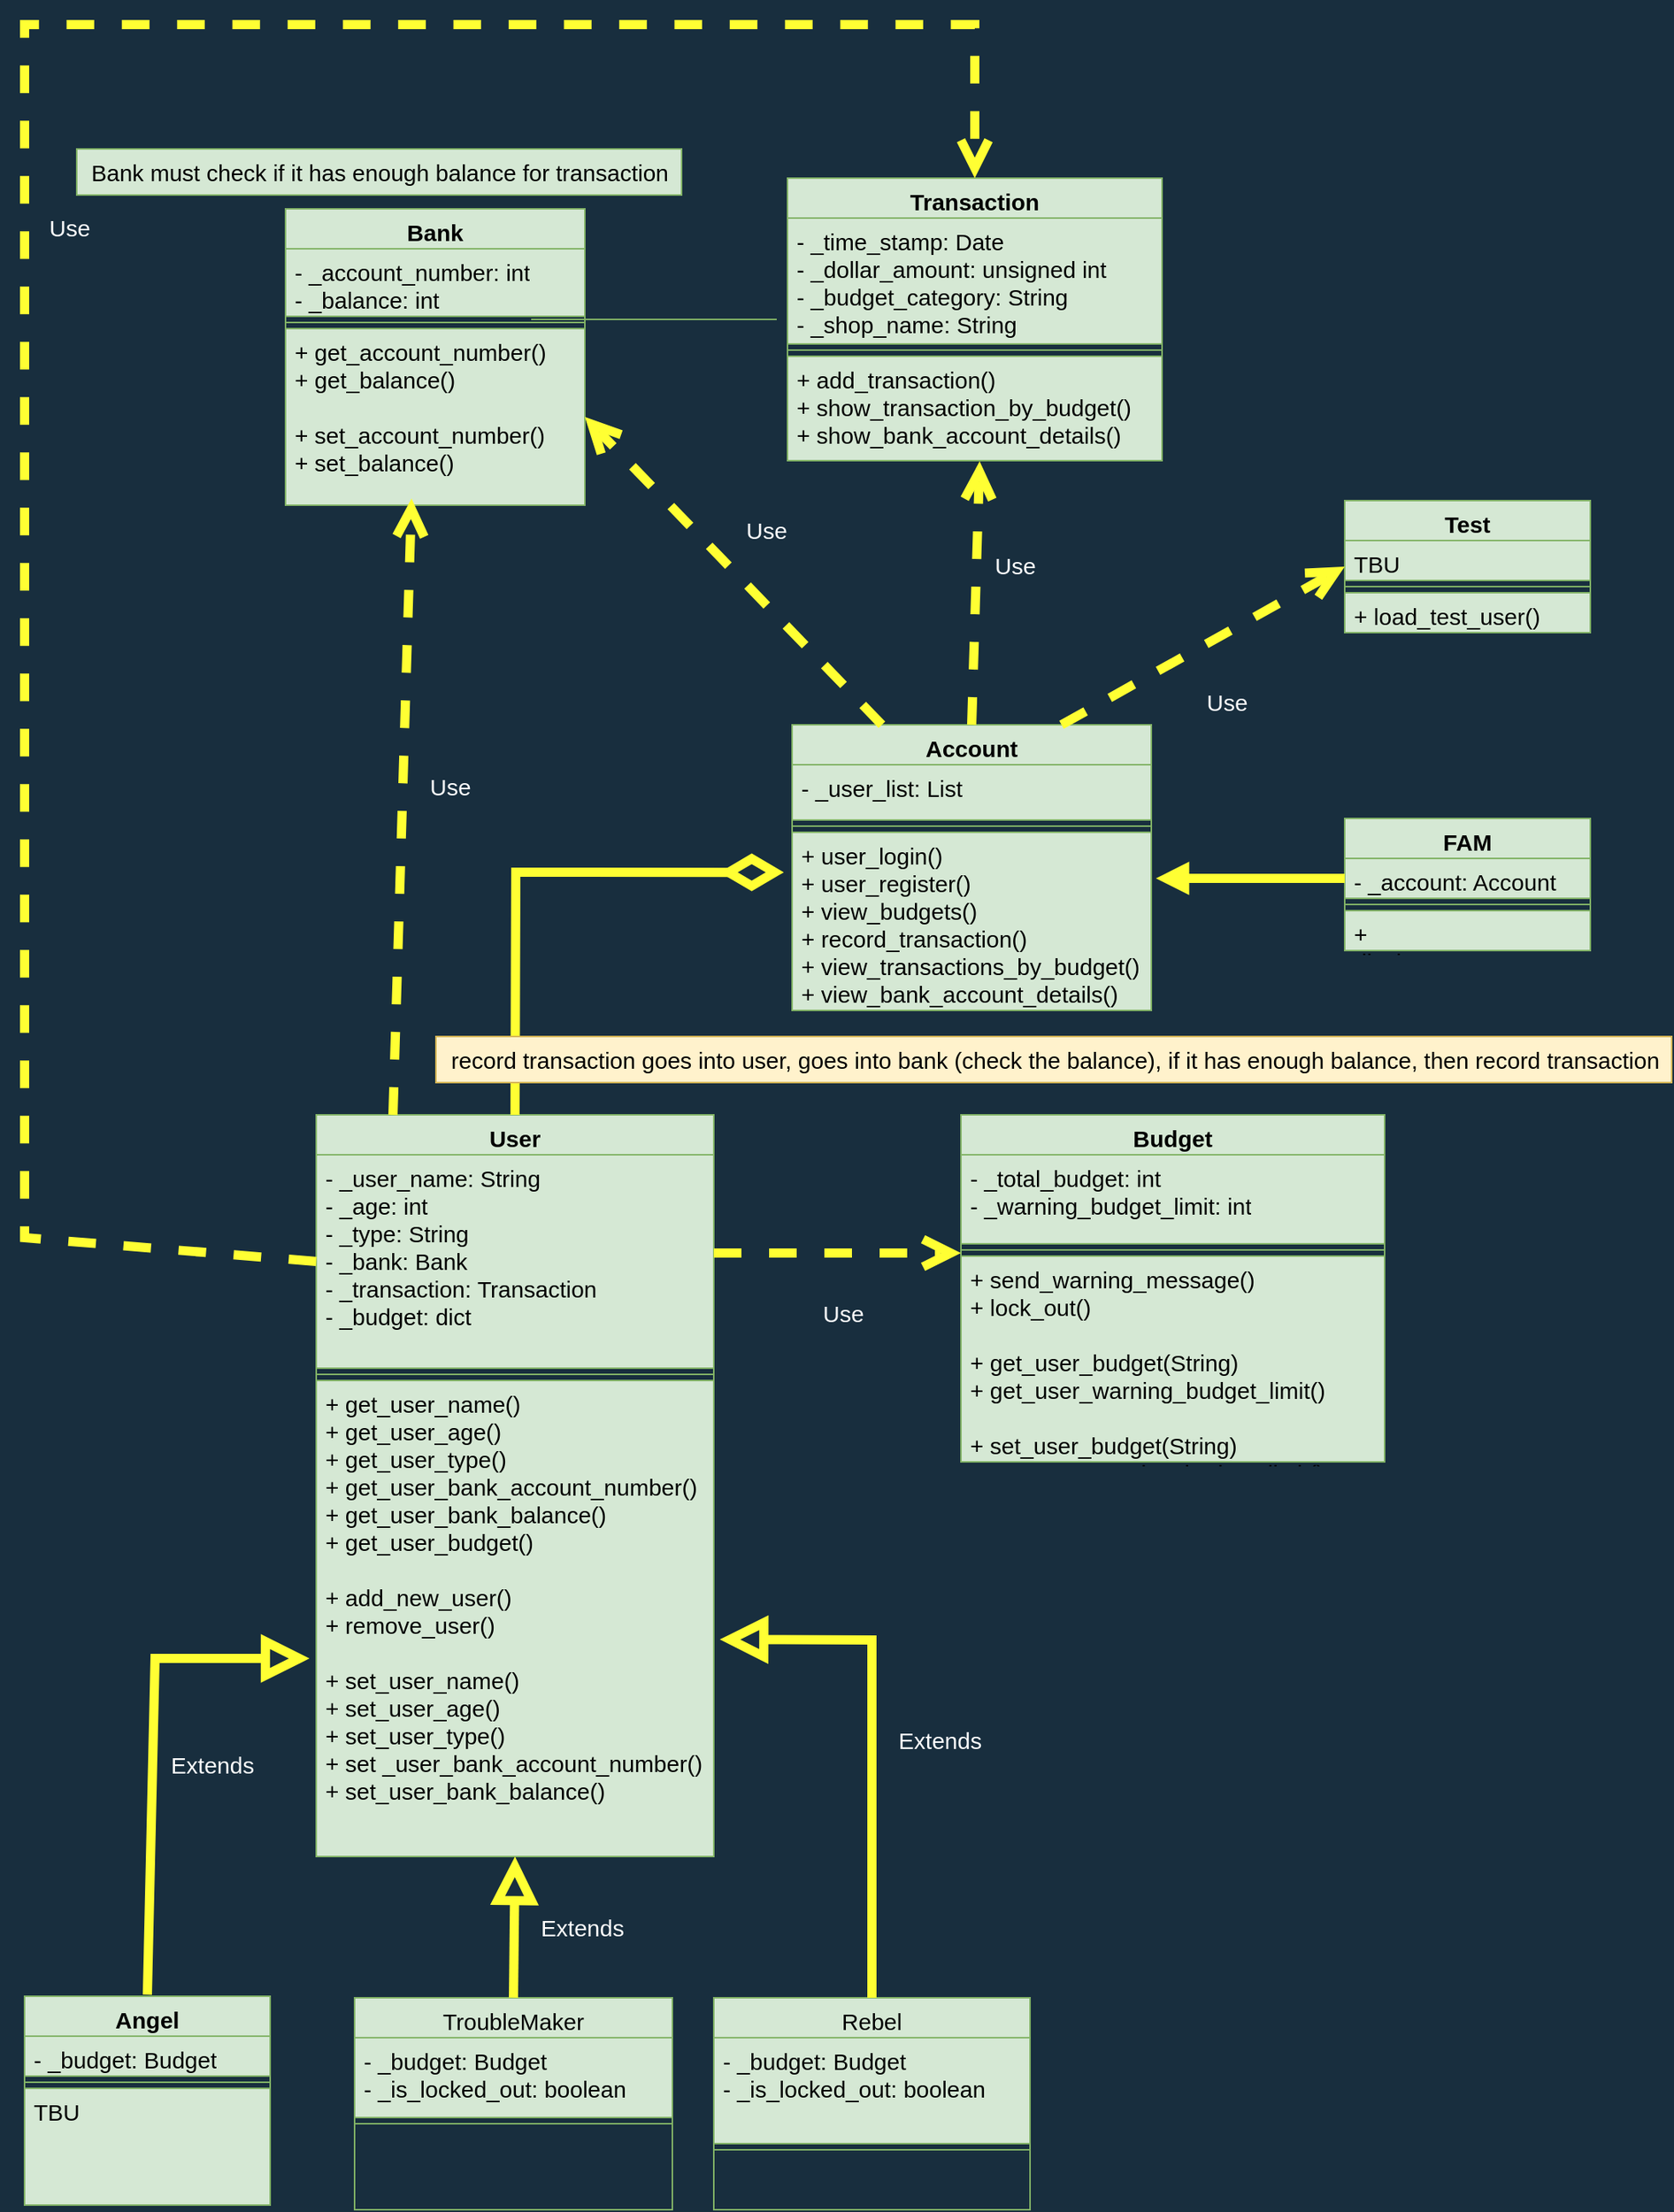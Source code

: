 <mxfile version="20.5.3" type="embed"><diagram name="페이지-1" id="A44BbUMmwWd1O3oi5qYL"><mxGraphModel dx="1566" dy="1291" grid="0" gridSize="10" guides="1" tooltips="1" connect="1" arrows="1" fold="1" page="0" pageScale="1" pageWidth="827" pageHeight="1169" background="#182E3E" math="0" shadow="0"><root><mxCell id="0"/><mxCell id="1" parent="0"/><mxCell id="21" value="TroubleMaker" style="swimlane;fontStyle=0;align=center;verticalAlign=top;childLayout=stackLayout;horizontal=1;startSize=26;horizontalStack=0;resizeParent=1;resizeLast=0;collapsible=1;marginBottom=0;rounded=0;shadow=0;strokeWidth=1;fontFamily=Helvetica;labelBackgroundColor=none;fillColor=#d5e8d4;strokeColor=#82b366;fontSize=15;whiteSpace=wrap;" parent="1" vertex="1"><mxGeometry x="775" y="614.97" width="207" height="138" as="geometry"><mxRectangle x="130" y="380" width="160" height="26" as="alternateBounds"/></mxGeometry></mxCell><mxCell id="22" value="- _budget: Budget&#10;- _is_locked_out: boolean" style="text;align=left;verticalAlign=top;spacingLeft=4;spacingRight=4;overflow=hidden;rotatable=0;points=[[0,0.5],[1,0.5]];portConstraint=eastwest;fillColor=#d5e8d4;strokeColor=#82b366;fontSize=15;whiteSpace=wrap;" parent="21" vertex="1"><mxGeometry y="26" width="207" height="52" as="geometry"/></mxCell><mxCell id="23" value="" style="line;html=1;strokeWidth=1;align=left;verticalAlign=middle;spacingTop=-1;spacingLeft=3;spacingRight=3;rotatable=0;labelPosition=right;points=[];portConstraint=eastwest;fillColor=#d5e8d4;strokeColor=#82b366;fontSize=15;whiteSpace=wrap;" parent="21" vertex="1"><mxGeometry y="78" width="207" height="8" as="geometry"/></mxCell><mxCell id="24" value="Rebel" style="swimlane;fontStyle=0;align=center;verticalAlign=top;childLayout=stackLayout;horizontal=1;startSize=26;horizontalStack=0;resizeParent=1;resizeLast=0;collapsible=1;marginBottom=0;rounded=0;shadow=0;strokeWidth=1;fontFamily=Helvetica;labelBackgroundColor=none;fillColor=#d5e8d4;strokeColor=#82b366;fontSize=15;whiteSpace=wrap;" parent="1" vertex="1"><mxGeometry x="1009" y="614.97" width="206" height="138" as="geometry"><mxRectangle x="130" y="380" width="160" height="26" as="alternateBounds"/></mxGeometry></mxCell><mxCell id="25" value="- _budget: Budget&#10;- _is_locked_out: boolean" style="text;align=left;verticalAlign=top;spacingLeft=4;spacingRight=4;overflow=hidden;rotatable=0;points=[[0,0.5],[1,0.5]];portConstraint=eastwest;fillColor=#d5e8d4;strokeColor=#82b366;fontSize=15;whiteSpace=wrap;" parent="24" vertex="1"><mxGeometry y="26" width="206" height="69" as="geometry"/></mxCell><mxCell id="26" value="" style="line;html=1;strokeWidth=1;align=left;verticalAlign=middle;spacingTop=-1;spacingLeft=3;spacingRight=3;rotatable=0;labelPosition=right;points=[];portConstraint=eastwest;fillColor=#d5e8d4;strokeColor=#82b366;fontSize=15;whiteSpace=wrap;" parent="24" vertex="1"><mxGeometry y="95" width="206" height="8" as="geometry"/></mxCell><mxCell id="27" value="Account&#10;" style="swimlane;fontStyle=1;align=center;verticalAlign=top;childLayout=stackLayout;horizontal=1;startSize=26;horizontalStack=0;resizeParent=1;resizeParentMax=0;resizeLast=0;collapsible=1;marginBottom=0;fontFamily=Helvetica;labelBackgroundColor=none;fillColor=#d5e8d4;strokeColor=#82b366;fontSize=15;whiteSpace=wrap;" parent="1" vertex="1"><mxGeometry x="1060" y="-214" width="234" height="186" as="geometry"/></mxCell><mxCell id="28" value="- _user_list: List&#10;" style="text;align=left;verticalAlign=top;spacingLeft=4;spacingRight=4;overflow=hidden;rotatable=0;points=[[0,0.5],[1,0.5]];portConstraint=eastwest;fillColor=#d5e8d4;strokeColor=#82b366;fontSize=15;whiteSpace=wrap;" parent="27" vertex="1"><mxGeometry y="26" width="234" height="36" as="geometry"/></mxCell><mxCell id="29" value="" style="line;strokeWidth=1;align=left;verticalAlign=middle;spacingTop=-1;spacingLeft=3;spacingRight=3;rotatable=0;labelPosition=right;points=[];portConstraint=eastwest;fillColor=#d5e8d4;strokeColor=#82b366;fontSize=15;whiteSpace=wrap;" parent="27" vertex="1"><mxGeometry y="62" width="234" height="8" as="geometry"/></mxCell><mxCell id="30" value="+ user_login()&#10;+ user_register()&#10;+ view_budgets()&#10;+ record_transaction()&#10;+ view_transactions_by_budget()&#10;+ view_bank_account_details()" style="text;align=left;verticalAlign=top;spacingLeft=4;spacingRight=4;overflow=hidden;rotatable=0;points=[[0,0.5],[1,0.5]];portConstraint=eastwest;fillColor=#d5e8d4;strokeColor=#82b366;fontSize=15;whiteSpace=wrap;" parent="27" vertex="1"><mxGeometry y="70" width="234" height="116" as="geometry"/></mxCell><mxCell id="31" value="User" style="swimlane;fontStyle=1;align=center;verticalAlign=top;childLayout=stackLayout;horizontal=1;startSize=26;horizontalStack=0;resizeParent=1;resizeParentMax=0;resizeLast=0;collapsible=1;marginBottom=0;fontFamily=Helvetica;labelBackgroundColor=none;fillColor=#d5e8d4;strokeColor=#82b366;fontSize=15;whiteSpace=wrap;" parent="1" vertex="1"><mxGeometry x="750" y="40" width="259" height="483" as="geometry"/></mxCell><mxCell id="32" value="- _user_name: String&#10;- _age: int&#10;- _type: String&#10;- _bank: Bank&#10;- _transaction: Transaction&#10;- _budget: dict" style="text;align=left;verticalAlign=top;spacingLeft=4;spacingRight=4;overflow=hidden;rotatable=0;points=[[0,0.5],[1,0.5]];portConstraint=eastwest;fillColor=#d5e8d4;strokeColor=#82b366;fontSize=15;whiteSpace=wrap;" parent="31" vertex="1"><mxGeometry y="26" width="259" height="139" as="geometry"/></mxCell><mxCell id="33" value="" style="line;strokeWidth=1;align=left;verticalAlign=middle;spacingTop=-1;spacingLeft=3;spacingRight=3;rotatable=0;labelPosition=right;points=[];portConstraint=eastwest;fillColor=#d5e8d4;strokeColor=#82b366;fontSize=15;whiteSpace=wrap;" parent="31" vertex="1"><mxGeometry y="165" width="259" height="8" as="geometry"/></mxCell><mxCell id="34" value="+ get_user_name()&#10;+ get_user_age() &#10;+ get_user_type()&#10;+ get_user_bank_account_number()&#10;+ get_user_bank_balance()&#10;+ get_user_budget()&#10;&#10;+ add_new_user()&#10;+ remove_user()&#10;&#10;+ set_user_name()&#10;+ set_user_age() &#10;+ set_user_type()&#10;+ set _user_bank_account_number()&#10;+ set_user_bank_balance()" style="text;align=left;verticalAlign=top;spacingLeft=4;spacingRight=4;overflow=hidden;rotatable=0;points=[[0,0.5],[1,0.5]];portConstraint=eastwest;fillColor=#d5e8d4;strokeColor=#82b366;fontSize=15;whiteSpace=wrap;" parent="31" vertex="1"><mxGeometry y="173" width="259" height="310" as="geometry"/></mxCell><mxCell id="35" value="Budget" style="swimlane;fontStyle=1;align=center;verticalAlign=top;childLayout=stackLayout;horizontal=1;startSize=26;horizontalStack=0;resizeParent=1;resizeParentMax=0;resizeLast=0;collapsible=1;marginBottom=0;fontFamily=Helvetica;labelBackgroundColor=none;fillColor=#d5e8d4;strokeColor=#82b366;fontSize=15;whiteSpace=wrap;" parent="1" vertex="1"><mxGeometry x="1170" y="40" width="276" height="226" as="geometry"/></mxCell><mxCell id="36" value="- _total_budget: int&#10;- _warning_budget_limit: int" style="text;align=left;verticalAlign=top;spacingLeft=4;spacingRight=4;overflow=hidden;rotatable=0;points=[[0,0.5],[1,0.5]];portConstraint=eastwest;fillColor=#d5e8d4;strokeColor=#82b366;fontSize=15;whiteSpace=wrap;" parent="35" vertex="1"><mxGeometry y="26" width="276" height="58" as="geometry"/></mxCell><mxCell id="37" value="" style="line;strokeWidth=1;align=left;verticalAlign=middle;spacingTop=-1;spacingLeft=3;spacingRight=3;rotatable=0;labelPosition=right;points=[];portConstraint=eastwest;fillColor=#d5e8d4;strokeColor=#82b366;fontSize=15;whiteSpace=wrap;" parent="35" vertex="1"><mxGeometry y="84" width="276" height="8" as="geometry"/></mxCell><mxCell id="38" value="+ send_warning_message()&#10;+ lock_out()&#10;&#10;+ get_user_budget(String)&#10;+ get_user_warning_budget_limit()&#10;&#10;+ set_user_budget(String)&#10;+ set_user_warning_budget_limit()" style="text;align=left;verticalAlign=top;spacingLeft=4;spacingRight=4;overflow=hidden;rotatable=0;points=[[0,0.5],[1,0.5]];portConstraint=eastwest;fillColor=#d5e8d4;strokeColor=#82b366;fontSize=15;whiteSpace=wrap;" parent="35" vertex="1"><mxGeometry y="92" width="276" height="134" as="geometry"/></mxCell><mxCell id="39" value="FAM" style="swimlane;fontStyle=1;align=center;verticalAlign=top;childLayout=stackLayout;horizontal=1;startSize=26;horizontalStack=0;resizeParent=1;resizeParentMax=0;resizeLast=0;collapsible=1;marginBottom=0;fontFamily=Helvetica;labelBackgroundColor=none;fillColor=#d5e8d4;strokeColor=#82b366;fontSize=15;whiteSpace=wrap;" parent="1" vertex="1"><mxGeometry x="1420" y="-152.97" width="160" height="86" as="geometry"/></mxCell><mxCell id="40" value="- _account: Account" style="text;align=left;verticalAlign=top;spacingLeft=4;spacingRight=4;overflow=hidden;rotatable=0;points=[[0,0.5],[1,0.5]];portConstraint=eastwest;fillColor=#d5e8d4;strokeColor=#82b366;fontSize=15;whiteSpace=wrap;" parent="39" vertex="1"><mxGeometry y="26" width="160" height="26" as="geometry"/></mxCell><mxCell id="41" value="" style="line;strokeWidth=1;align=left;verticalAlign=middle;spacingTop=-1;spacingLeft=3;spacingRight=3;rotatable=0;labelPosition=right;points=[];portConstraint=eastwest;fillColor=#d5e8d4;strokeColor=#82b366;fontSize=15;whiteSpace=wrap;" parent="39" vertex="1"><mxGeometry y="52" width="160" height="8" as="geometry"/></mxCell><mxCell id="42" value="+ display_account_menu()" style="text;align=left;verticalAlign=top;spacingLeft=4;spacingRight=4;overflow=hidden;rotatable=0;points=[[0,0.5],[1,0.5]];portConstraint=eastwest;fillColor=#d5e8d4;strokeColor=#82b366;fontSize=15;whiteSpace=wrap;" parent="39" vertex="1"><mxGeometry y="60" width="160" height="26" as="geometry"/></mxCell><mxCell id="43" value="" style="endArrow=diamondThin;endFill=0;endSize=24;html=1;rounded=0;exitX=0.5;exitY=0;exitDx=0;exitDy=0;entryX=-0.023;entryY=0.225;entryDx=0;entryDy=0;entryPerimeter=0;fontFamily=Helvetica;fontColor=#FFFFFF;labelBackgroundColor=none;fillColor=#d5e8d4;strokeColor=#FFFF33;strokeWidth=6;fontSize=15;" parent="1" source="31" target="30" edge="1"><mxGeometry width="160" relative="1" as="geometry"><mxPoint x="870" y="-10" as="sourcePoint"/><mxPoint x="1030" y="-10" as="targetPoint"/><Array as="points"><mxPoint x="880" y="-118"/></Array></mxGeometry></mxCell><mxCell id="44" value="" style="html=1;verticalAlign=bottom;endArrow=block;rounded=0;exitX=0;exitY=0.5;exitDx=0;exitDy=0;fontFamily=Helvetica;fontColor=#FFFFFF;labelBackgroundColor=none;fillColor=#d5e8d4;strokeColor=#FFFF33;strokeWidth=6;fontSize=15;" parent="1" source="40" edge="1"><mxGeometry y="10" width="80" relative="1" as="geometry"><mxPoint x="1320" y="-90" as="sourcePoint"/><mxPoint x="1297" y="-114" as="targetPoint"/><mxPoint as="offset"/></mxGeometry></mxCell><mxCell id="45" value="Extends" style="endArrow=block;endSize=16;endFill=0;html=1;rounded=0;entryX=1.015;entryY=0.544;entryDx=0;entryDy=0;entryPerimeter=0;exitX=0.5;exitY=0;exitDx=0;exitDy=0;fontFamily=Helvetica;fontColor=#FFFFFF;labelBackgroundColor=none;fillColor=#d5e8d4;strokeColor=#FFFF33;strokeWidth=6;fontSize=15;" parent="1" source="24" target="34" edge="1"><mxGeometry x="0.015" y="-44" width="160" relative="1" as="geometry"><mxPoint x="1040" y="416" as="sourcePoint"/><mxPoint x="1200" y="416" as="targetPoint"/><Array as="points"><mxPoint x="1112" y="382"/></Array><mxPoint y="1" as="offset"/></mxGeometry></mxCell><mxCell id="46" value="Extends" style="endArrow=block;endSize=16;endFill=0;html=1;rounded=0;entryX=-0.017;entryY=0.584;entryDx=0;entryDy=0;entryPerimeter=0;fontFamily=Helvetica;fontColor=#FFFFFF;labelBackgroundColor=none;fillColor=#d5e8d4;strokeColor=#FFFF33;strokeWidth=6;fontSize=15;" parent="1" target="34" edge="1"><mxGeometry x="-0.058" y="-39" width="160" relative="1" as="geometry"><mxPoint x="640" y="613" as="sourcePoint"/><mxPoint x="655" y="400" as="targetPoint"/><Array as="points"><mxPoint x="645" y="394"/></Array><mxPoint as="offset"/></mxGeometry></mxCell><mxCell id="47" value="Extends" style="endArrow=block;endSize=16;endFill=0;html=1;rounded=0;exitX=0.5;exitY=0;exitDx=0;exitDy=0;fontFamily=Helvetica;fontColor=#FFFFFF;labelBackgroundColor=none;fillColor=#d5e8d4;strokeColor=#FFFF33;strokeWidth=6;fontSize=15;entryX=0.5;entryY=1;entryDx=0;entryDy=0;" parent="1" source="21" target="31" edge="1"><mxGeometry x="-0.005" y="-44" width="160" relative="1" as="geometry"><mxPoint x="850" y="553.97" as="sourcePoint"/><mxPoint x="938" y="569" as="targetPoint"/><mxPoint as="offset"/></mxGeometry></mxCell><mxCell id="48" value="Transaction" style="swimlane;fontStyle=1;align=center;verticalAlign=top;childLayout=stackLayout;horizontal=1;startSize=26;horizontalStack=0;resizeParent=1;resizeParentMax=0;resizeLast=0;collapsible=1;marginBottom=0;fontFamily=Helvetica;labelBackgroundColor=none;fillColor=#d5e8d4;strokeColor=#82b366;fontSize=15;whiteSpace=wrap;" parent="1" vertex="1"><mxGeometry x="1057" y="-570" width="244" height="184" as="geometry"/></mxCell><mxCell id="49" value="- _time_stamp: Date&#10;- _dollar_amount: unsigned int&#10;- _budget_category: String&#10;- _shop_name: String" style="text;align=left;verticalAlign=top;spacingLeft=4;spacingRight=4;overflow=hidden;rotatable=0;points=[[0,0.5],[1,0.5]];portConstraint=eastwest;fillColor=#d5e8d4;strokeColor=#82b366;fontSize=15;whiteSpace=wrap;" parent="48" vertex="1"><mxGeometry y="26" width="244" height="82" as="geometry"/></mxCell><mxCell id="50" value="" style="line;strokeWidth=1;align=left;verticalAlign=middle;spacingTop=-1;spacingLeft=3;spacingRight=3;rotatable=0;labelPosition=right;points=[];portConstraint=eastwest;fillColor=#d5e8d4;strokeColor=#82b366;fontSize=15;whiteSpace=wrap;" parent="48" vertex="1"><mxGeometry y="108" width="244" height="8" as="geometry"/></mxCell><mxCell id="51" value="+ add_transaction()&#10;+ show_transaction_by_budget()&#10;+ show_bank_account_details()&#10;" style="text;align=left;verticalAlign=top;spacingLeft=4;spacingRight=4;overflow=hidden;rotatable=0;points=[[0,0.5],[1,0.5]];portConstraint=eastwest;fillColor=#d5e8d4;strokeColor=#82b366;fontSize=15;whiteSpace=wrap;" parent="48" vertex="1"><mxGeometry y="116" width="244" height="68" as="geometry"/></mxCell><mxCell id="52" value="Use" style="endArrow=open;endSize=12;dashed=1;html=1;rounded=0;exitX=0.5;exitY=0;exitDx=0;exitDy=0;entryX=0.513;entryY=1.006;entryDx=0;entryDy=0;entryPerimeter=0;fontFamily=Helvetica;fontColor=#FFFFFF;labelBackgroundColor=none;fillColor=#d5e8d4;strokeColor=#FFFF33;strokeWidth=6;fontSize=15;" parent="1" source="27" target="51" edge="1"><mxGeometry x="0.221" y="-25" width="160" relative="1" as="geometry"><mxPoint x="1241" y="-280" as="sourcePoint"/><mxPoint x="1401" y="-280" as="targetPoint"/><mxPoint as="offset"/></mxGeometry></mxCell><mxCell id="53" value="Bank" style="swimlane;fontStyle=1;align=center;verticalAlign=top;childLayout=stackLayout;horizontal=1;startSize=26;horizontalStack=0;resizeParent=1;resizeParentMax=0;resizeLast=0;collapsible=1;marginBottom=0;fontFamily=Helvetica;labelBackgroundColor=none;fillColor=#d5e8d4;strokeColor=#82b366;fontSize=15;whiteSpace=wrap;" parent="1" vertex="1"><mxGeometry x="730" y="-550" width="195" height="193" as="geometry"/></mxCell><mxCell id="54" value="- _account_number: int&#10;- _balance: int" style="text;align=left;verticalAlign=top;spacingLeft=4;spacingRight=4;overflow=hidden;rotatable=0;points=[[0,0.5],[1,0.5]];portConstraint=eastwest;fillColor=#d5e8d4;strokeColor=#82b366;fontSize=15;whiteSpace=wrap;" parent="53" vertex="1"><mxGeometry y="26" width="195" height="44" as="geometry"/></mxCell><mxCell id="55" value="" style="line;strokeWidth=1;align=left;verticalAlign=middle;spacingTop=-1;spacingLeft=3;spacingRight=3;rotatable=0;labelPosition=right;points=[];portConstraint=eastwest;fillColor=#d5e8d4;strokeColor=#82b366;fontSize=15;whiteSpace=wrap;" parent="53" vertex="1"><mxGeometry y="70" width="195" height="8" as="geometry"/></mxCell><mxCell id="56" value="+ get_account_number()&#10;+ get_balance()&#10;&#10;+ set_account_number()&#10;+ set_balance()" style="text;align=left;verticalAlign=top;spacingLeft=4;spacingRight=4;overflow=hidden;rotatable=0;points=[[0,0.5],[1,0.5]];portConstraint=eastwest;fillColor=#d5e8d4;strokeColor=#82b366;fontSize=15;whiteSpace=wrap;" parent="53" vertex="1"><mxGeometry y="78" width="195" height="115" as="geometry"/></mxCell><mxCell id="57" value="Use" style="endArrow=open;endSize=12;dashed=1;html=1;rounded=0;exitX=0.25;exitY=0;exitDx=0;exitDy=0;entryX=1;entryY=0.5;entryDx=0;entryDy=0;fontFamily=Helvetica;fontColor=#FFFFFF;labelBackgroundColor=none;fillColor=#d5e8d4;strokeColor=#FFFF33;strokeWidth=6;fontSize=15;" parent="1" source="27" target="56" edge="1"><mxGeometry x="0.028" y="-33" width="160" relative="1" as="geometry"><mxPoint x="990.78" y="-378.41" as="sourcePoint"/><mxPoint x="989.997" y="-550.002" as="targetPoint"/><mxPoint y="-1" as="offset"/></mxGeometry></mxCell><mxCell id="58" value="" style="line;strokeWidth=1;align=left;verticalAlign=middle;spacingTop=-1;spacingLeft=3;spacingRight=3;rotatable=0;labelPosition=right;points=[];portConstraint=eastwest;fontFamily=Helvetica;labelBackgroundColor=none;fillColor=#d5e8d4;strokeColor=#82b366;fontSize=15;whiteSpace=wrap;" parent="1" vertex="1"><mxGeometry x="890" y="-482" width="160" height="8" as="geometry"/></mxCell><mxCell id="59" value="Test" style="swimlane;fontStyle=1;align=center;verticalAlign=top;childLayout=stackLayout;horizontal=1;startSize=26;horizontalStack=0;resizeParent=1;resizeParentMax=0;resizeLast=0;collapsible=1;marginBottom=0;fontFamily=Helvetica;labelBackgroundColor=none;fillColor=#d5e8d4;strokeColor=#82b366;fontSize=15;whiteSpace=wrap;" parent="1" vertex="1"><mxGeometry x="1420" y="-360" width="160" height="86" as="geometry"/></mxCell><mxCell id="60" value="TBU" style="text;align=left;verticalAlign=top;spacingLeft=4;spacingRight=4;overflow=hidden;rotatable=0;points=[[0,0.5],[1,0.5]];portConstraint=eastwest;fillColor=#d5e8d4;strokeColor=#82b366;fontSize=15;whiteSpace=wrap;" parent="59" vertex="1"><mxGeometry y="26" width="160" height="26" as="geometry"/></mxCell><mxCell id="61" value="" style="line;strokeWidth=1;align=left;verticalAlign=middle;spacingTop=-1;spacingLeft=3;spacingRight=3;rotatable=0;labelPosition=right;points=[];portConstraint=eastwest;fillColor=#d5e8d4;strokeColor=#82b366;fontSize=15;whiteSpace=wrap;" parent="59" vertex="1"><mxGeometry y="52" width="160" height="8" as="geometry"/></mxCell><mxCell id="62" value="+ load_test_user()" style="text;align=left;verticalAlign=top;spacingLeft=4;spacingRight=4;overflow=hidden;rotatable=0;points=[[0,0.5],[1,0.5]];portConstraint=eastwest;fillColor=#d5e8d4;strokeColor=#82b366;fontSize=15;whiteSpace=wrap;" parent="59" vertex="1"><mxGeometry y="60" width="160" height="26" as="geometry"/></mxCell><mxCell id="63" value="Use" style="endArrow=open;endSize=12;dashed=1;html=1;rounded=0;exitX=0.75;exitY=0;exitDx=0;exitDy=0;entryX=0;entryY=0.5;entryDx=0;entryDy=0;fontFamily=Helvetica;fontColor=#FFFFFF;labelBackgroundColor=none;fillColor=#d5e8d4;strokeColor=#FFFF33;strokeWidth=6;fontSize=15;" parent="1" source="27" target="59" edge="1"><mxGeometry x="-0.042" y="-39" width="160" relative="1" as="geometry"><mxPoint x="1330.78" y="-204" as="sourcePoint"/><mxPoint x="1329.997" y="-375.592" as="targetPoint"/><mxPoint as="offset"/></mxGeometry></mxCell><mxCell id="64" value="Angel" style="swimlane;fontStyle=1;align=center;verticalAlign=top;childLayout=stackLayout;horizontal=1;startSize=26;horizontalStack=0;resizeParent=1;resizeParentMax=0;resizeLast=0;collapsible=1;marginBottom=0;fontFamily=Helvetica;labelBackgroundColor=none;fillColor=#d5e8d4;strokeColor=#82b366;fontSize=15;whiteSpace=wrap;" parent="1" vertex="1"><mxGeometry x="560" y="613.97" width="160" height="136" as="geometry"/></mxCell><mxCell id="65" value="- _budget: Budget" style="text;align=left;verticalAlign=top;spacingLeft=4;spacingRight=4;overflow=hidden;rotatable=0;points=[[0,0.5],[1,0.5]];portConstraint=eastwest;fillColor=#d5e8d4;strokeColor=#82b366;fontSize=15;whiteSpace=wrap;" parent="64" vertex="1"><mxGeometry y="26" width="160" height="26" as="geometry"/></mxCell><mxCell id="66" value="" style="line;strokeWidth=1;align=left;verticalAlign=middle;spacingTop=-1;spacingLeft=3;spacingRight=3;rotatable=0;labelPosition=right;points=[];portConstraint=eastwest;fillColor=#d5e8d4;strokeColor=#82b366;fontSize=15;whiteSpace=wrap;" parent="64" vertex="1"><mxGeometry y="52" width="160" height="8" as="geometry"/></mxCell><mxCell id="67" value="TBU" style="text;align=left;verticalAlign=top;spacingLeft=4;spacingRight=4;overflow=hidden;rotatable=0;points=[[0,0.5],[1,0.5]];portConstraint=eastwest;fillColor=#d5e8d4;strokeColor=#82b366;fontSize=15;whiteSpace=wrap;" parent="64" vertex="1"><mxGeometry y="60" width="160" height="76" as="geometry"/></mxCell><mxCell id="68" value="Use" style="endArrow=open;endSize=12;dashed=1;html=1;rounded=0;fontFamily=Helvetica;fontColor=#FFFFFF;labelBackgroundColor=none;fillColor=#d5e8d4;strokeColor=#FFFF33;strokeWidth=6;fontSize=15;" parent="1" edge="1"><mxGeometry x="0.031" y="-39" width="160" relative="1" as="geometry"><mxPoint x="1009" y="130" as="sourcePoint"/><mxPoint x="1170" y="130" as="targetPoint"/><mxPoint x="1" as="offset"/></mxGeometry></mxCell><mxCell id="69" value="Use" style="endArrow=open;endSize=12;dashed=1;html=1;rounded=0;entryX=0.421;entryY=0.962;entryDx=0;entryDy=0;entryPerimeter=0;fontFamily=Helvetica;fontColor=#FFFFFF;labelBackgroundColor=none;fillColor=#d5e8d4;strokeColor=#FFFF33;strokeWidth=6;fontSize=15;" parent="1" target="56" edge="1"><mxGeometry x="0.07" y="-31" width="160" relative="1" as="geometry"><mxPoint x="800" y="40" as="sourcePoint"/><mxPoint x="910" y="-214" as="targetPoint"/><mxPoint as="offset"/></mxGeometry></mxCell><mxCell id="70" value="Bank must check if it has enough balance for transaction" style="text;html=1;align=center;verticalAlign=middle;resizable=0;points=[];autosize=1;fontFamily=Helvetica;labelBackgroundColor=none;fillColor=#d5e8d4;strokeColor=#82b366;fontSize=15;" parent="1" vertex="1"><mxGeometry x="594" y="-589" width="394" height="30" as="geometry"/></mxCell><mxCell id="71" value="Use" style="endArrow=open;endSize=12;dashed=1;html=1;rounded=0;exitX=0;exitY=0.5;exitDx=0;exitDy=0;entryX=0.5;entryY=0;entryDx=0;entryDy=0;fontFamily=Helvetica;fontColor=#FFFFFF;labelBackgroundColor=none;fillColor=#d5e8d4;strokeColor=#FFFF33;strokeWidth=6;fontSize=15;" parent="1" source="32" target="48" edge="1"><mxGeometry x="-0.002" y="-29" width="160" relative="1" as="geometry"><mxPoint x="590" y="-66.97" as="sourcePoint"/><mxPoint x="1170" y="-630" as="targetPoint"/><Array as="points"><mxPoint x="560" y="120"/><mxPoint x="560" y="-670"/><mxPoint x="1179" y="-670"/></Array><mxPoint y="-1" as="offset"/></mxGeometry></mxCell><mxCell id="72" value="record transaction goes into user, goes into bank (check the balance), if it has enough balance, then record transaction" style="text;html=1;align=center;verticalAlign=middle;resizable=0;points=[];autosize=1;fontFamily=Helvetica;labelBackgroundColor=none;fillColor=#fff2cc;strokeColor=#d6b656;fontSize=15;" parent="1" vertex="1"><mxGeometry x="828" y="-11" width="805" height="30" as="geometry"/></mxCell></root></mxGraphModel></diagram></mxfile>